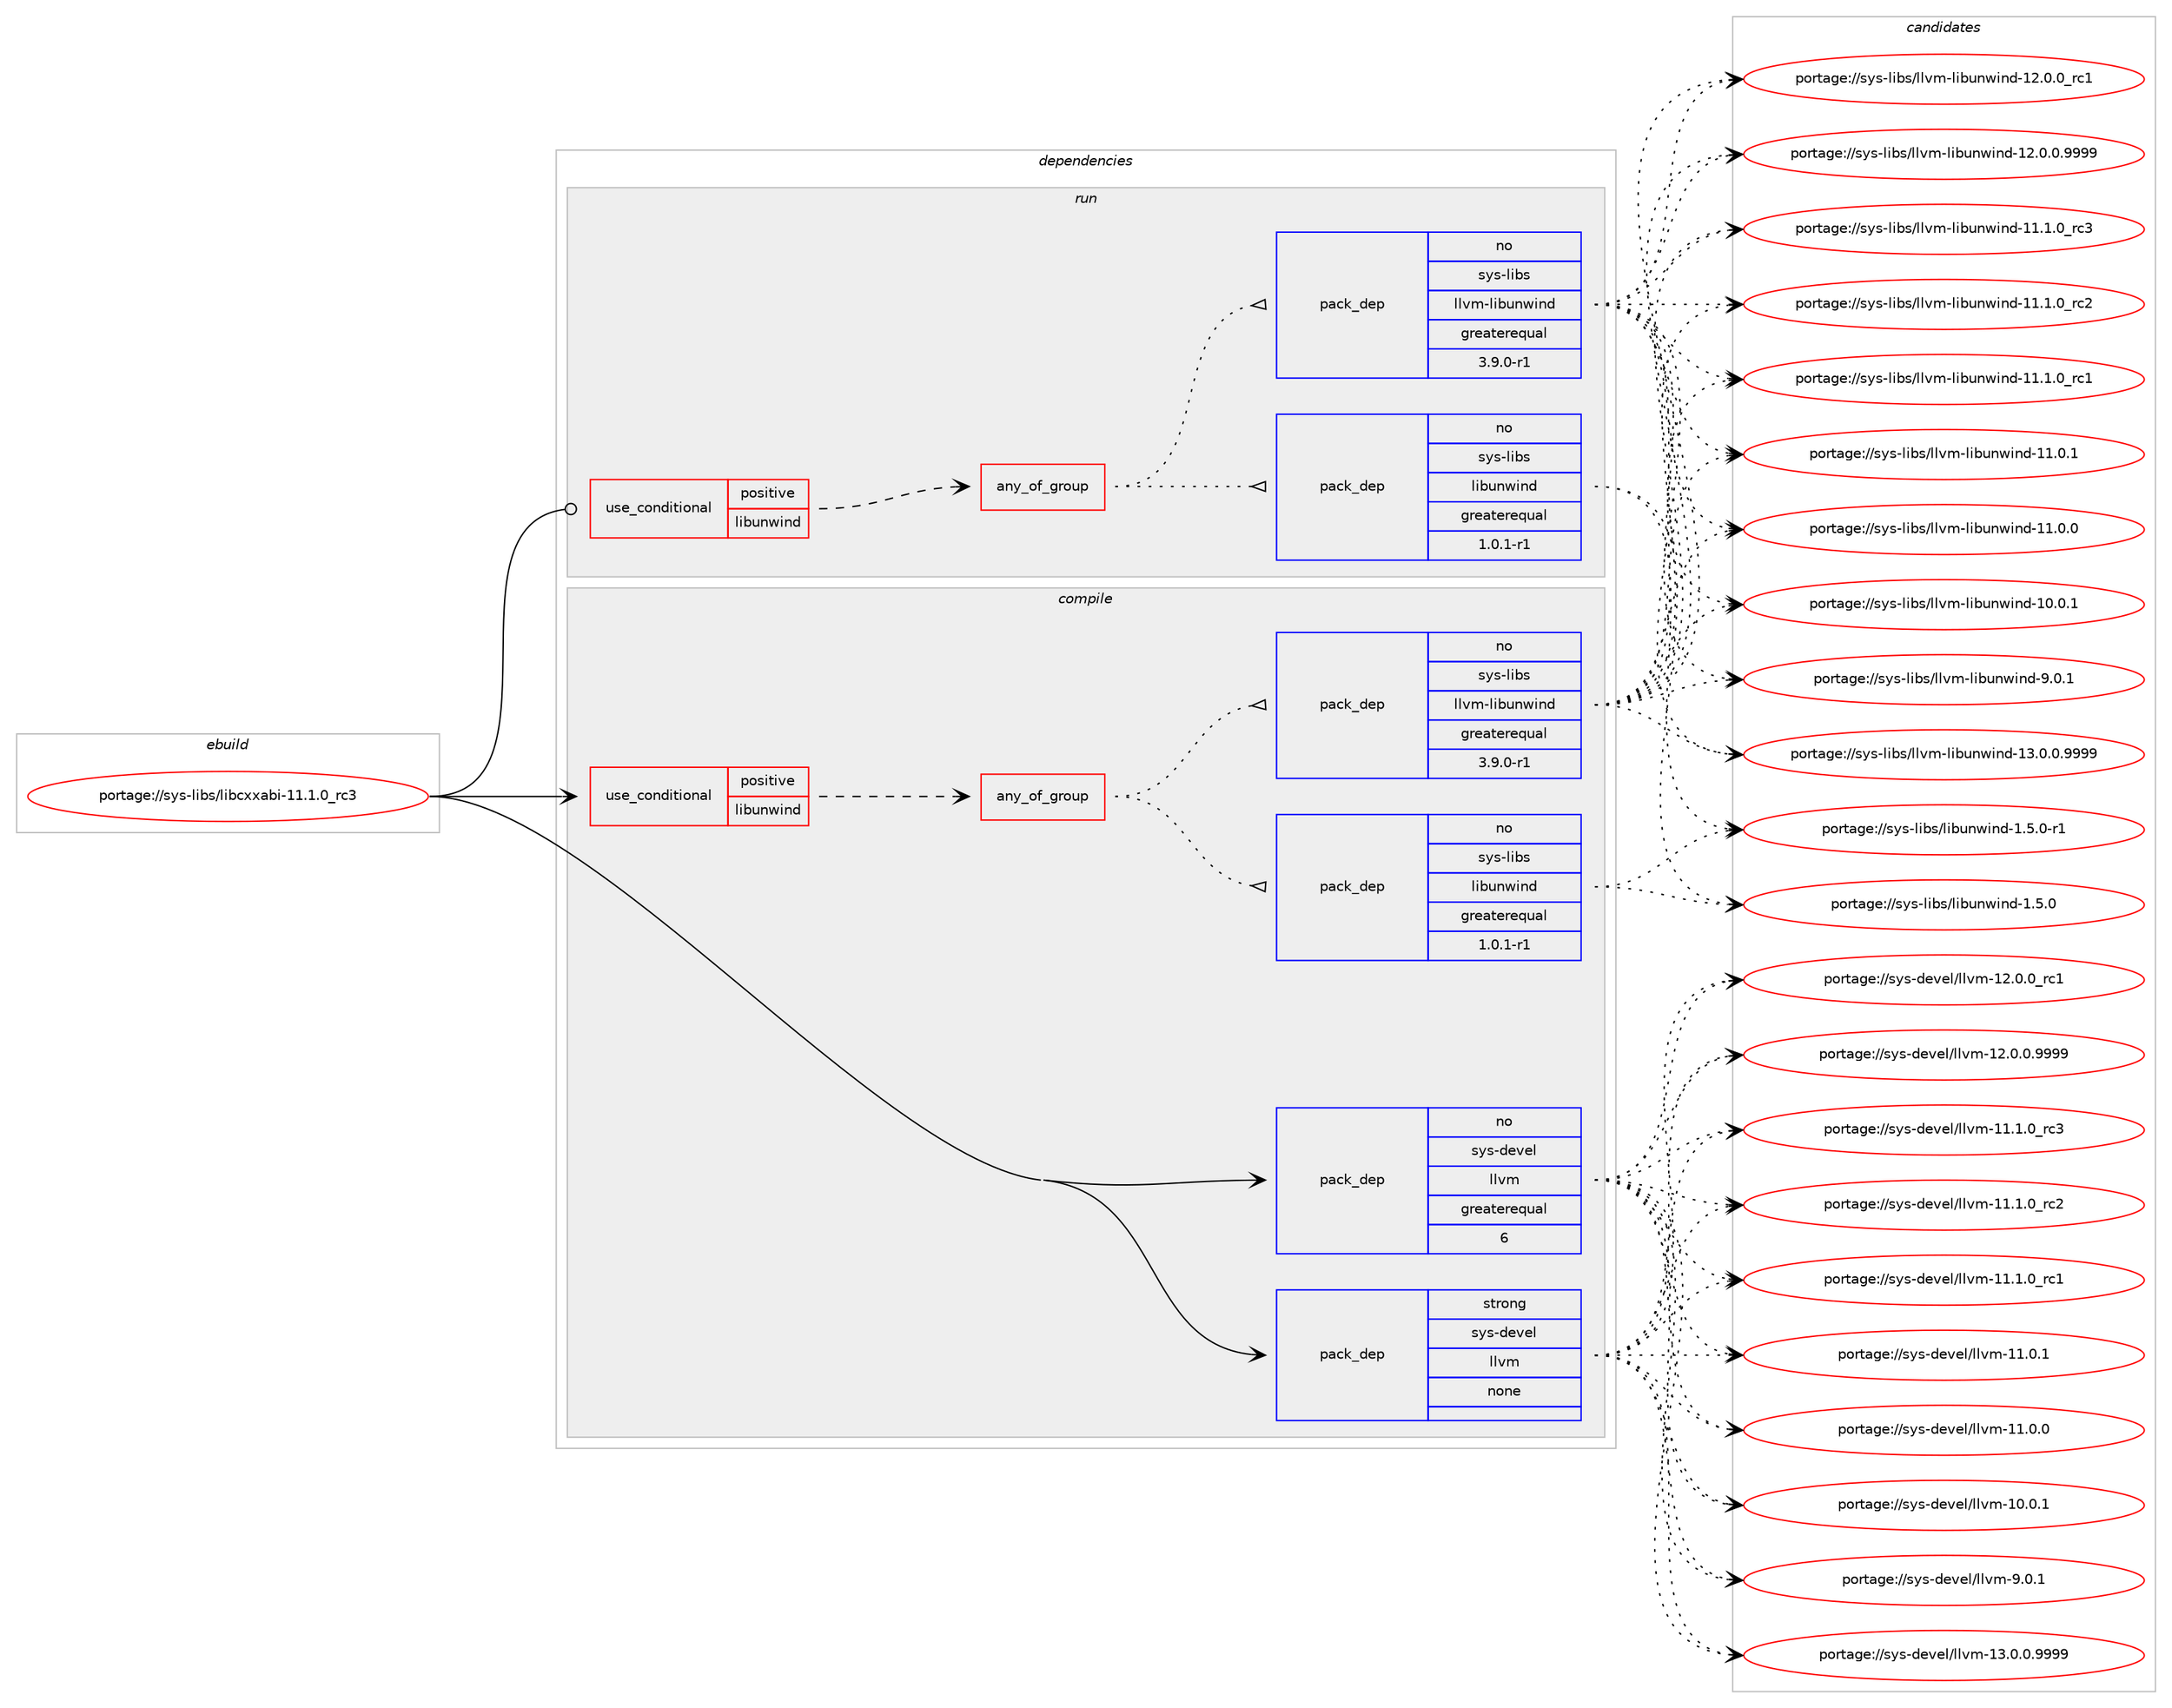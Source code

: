 digraph prolog {

# *************
# Graph options
# *************

newrank=true;
concentrate=true;
compound=true;
graph [rankdir=LR,fontname=Helvetica,fontsize=10,ranksep=1.5];#, ranksep=2.5, nodesep=0.2];
edge  [arrowhead=vee];
node  [fontname=Helvetica,fontsize=10];

# **********
# The ebuild
# **********

subgraph cluster_leftcol {
color=gray;
rank=same;
label=<<i>ebuild</i>>;
id [label="portage://sys-libs/libcxxabi-11.1.0_rc3", color=red, width=4, href="../sys-libs/libcxxabi-11.1.0_rc3.svg"];
}

# ****************
# The dependencies
# ****************

subgraph cluster_midcol {
color=gray;
label=<<i>dependencies</i>>;
subgraph cluster_compile {
fillcolor="#eeeeee";
style=filled;
label=<<i>compile</i>>;
subgraph cond651 {
dependency3449 [label=<<TABLE BORDER="0" CELLBORDER="1" CELLSPACING="0" CELLPADDING="4"><TR><TD ROWSPAN="3" CELLPADDING="10">use_conditional</TD></TR><TR><TD>positive</TD></TR><TR><TD>libunwind</TD></TR></TABLE>>, shape=none, color=red];
subgraph any54 {
dependency3450 [label=<<TABLE BORDER="0" CELLBORDER="1" CELLSPACING="0" CELLPADDING="4"><TR><TD CELLPADDING="10">any_of_group</TD></TR></TABLE>>, shape=none, color=red];subgraph pack2735 {
dependency3451 [label=<<TABLE BORDER="0" CELLBORDER="1" CELLSPACING="0" CELLPADDING="4" WIDTH="220"><TR><TD ROWSPAN="6" CELLPADDING="30">pack_dep</TD></TR><TR><TD WIDTH="110">no</TD></TR><TR><TD>sys-libs</TD></TR><TR><TD>libunwind</TD></TR><TR><TD>greaterequal</TD></TR><TR><TD>1.0.1-r1</TD></TR></TABLE>>, shape=none, color=blue];
}
dependency3450:e -> dependency3451:w [weight=20,style="dotted",arrowhead="oinv"];
subgraph pack2736 {
dependency3452 [label=<<TABLE BORDER="0" CELLBORDER="1" CELLSPACING="0" CELLPADDING="4" WIDTH="220"><TR><TD ROWSPAN="6" CELLPADDING="30">pack_dep</TD></TR><TR><TD WIDTH="110">no</TD></TR><TR><TD>sys-libs</TD></TR><TR><TD>llvm-libunwind</TD></TR><TR><TD>greaterequal</TD></TR><TR><TD>3.9.0-r1</TD></TR></TABLE>>, shape=none, color=blue];
}
dependency3450:e -> dependency3452:w [weight=20,style="dotted",arrowhead="oinv"];
}
dependency3449:e -> dependency3450:w [weight=20,style="dashed",arrowhead="vee"];
}
id:e -> dependency3449:w [weight=20,style="solid",arrowhead="vee"];
subgraph pack2737 {
dependency3453 [label=<<TABLE BORDER="0" CELLBORDER="1" CELLSPACING="0" CELLPADDING="4" WIDTH="220"><TR><TD ROWSPAN="6" CELLPADDING="30">pack_dep</TD></TR><TR><TD WIDTH="110">no</TD></TR><TR><TD>sys-devel</TD></TR><TR><TD>llvm</TD></TR><TR><TD>greaterequal</TD></TR><TR><TD>6</TD></TR></TABLE>>, shape=none, color=blue];
}
id:e -> dependency3453:w [weight=20,style="solid",arrowhead="vee"];
subgraph pack2738 {
dependency3454 [label=<<TABLE BORDER="0" CELLBORDER="1" CELLSPACING="0" CELLPADDING="4" WIDTH="220"><TR><TD ROWSPAN="6" CELLPADDING="30">pack_dep</TD></TR><TR><TD WIDTH="110">strong</TD></TR><TR><TD>sys-devel</TD></TR><TR><TD>llvm</TD></TR><TR><TD>none</TD></TR><TR><TD></TD></TR></TABLE>>, shape=none, color=blue];
}
id:e -> dependency3454:w [weight=20,style="solid",arrowhead="vee"];
}
subgraph cluster_compileandrun {
fillcolor="#eeeeee";
style=filled;
label=<<i>compile and run</i>>;
}
subgraph cluster_run {
fillcolor="#eeeeee";
style=filled;
label=<<i>run</i>>;
subgraph cond652 {
dependency3455 [label=<<TABLE BORDER="0" CELLBORDER="1" CELLSPACING="0" CELLPADDING="4"><TR><TD ROWSPAN="3" CELLPADDING="10">use_conditional</TD></TR><TR><TD>positive</TD></TR><TR><TD>libunwind</TD></TR></TABLE>>, shape=none, color=red];
subgraph any55 {
dependency3456 [label=<<TABLE BORDER="0" CELLBORDER="1" CELLSPACING="0" CELLPADDING="4"><TR><TD CELLPADDING="10">any_of_group</TD></TR></TABLE>>, shape=none, color=red];subgraph pack2739 {
dependency3457 [label=<<TABLE BORDER="0" CELLBORDER="1" CELLSPACING="0" CELLPADDING="4" WIDTH="220"><TR><TD ROWSPAN="6" CELLPADDING="30">pack_dep</TD></TR><TR><TD WIDTH="110">no</TD></TR><TR><TD>sys-libs</TD></TR><TR><TD>libunwind</TD></TR><TR><TD>greaterequal</TD></TR><TR><TD>1.0.1-r1</TD></TR></TABLE>>, shape=none, color=blue];
}
dependency3456:e -> dependency3457:w [weight=20,style="dotted",arrowhead="oinv"];
subgraph pack2740 {
dependency3458 [label=<<TABLE BORDER="0" CELLBORDER="1" CELLSPACING="0" CELLPADDING="4" WIDTH="220"><TR><TD ROWSPAN="6" CELLPADDING="30">pack_dep</TD></TR><TR><TD WIDTH="110">no</TD></TR><TR><TD>sys-libs</TD></TR><TR><TD>llvm-libunwind</TD></TR><TR><TD>greaterequal</TD></TR><TR><TD>3.9.0-r1</TD></TR></TABLE>>, shape=none, color=blue];
}
dependency3456:e -> dependency3458:w [weight=20,style="dotted",arrowhead="oinv"];
}
dependency3455:e -> dependency3456:w [weight=20,style="dashed",arrowhead="vee"];
}
id:e -> dependency3455:w [weight=20,style="solid",arrowhead="odot"];
}
}

# **************
# The candidates
# **************

subgraph cluster_choices {
rank=same;
color=gray;
label=<<i>candidates</i>>;

subgraph choice2735 {
color=black;
nodesep=1;
choice115121115451081059811547108105981171101191051101004549465346484511449 [label="portage://sys-libs/libunwind-1.5.0-r1", color=red, width=4,href="../sys-libs/libunwind-1.5.0-r1.svg"];
choice11512111545108105981154710810598117110119105110100454946534648 [label="portage://sys-libs/libunwind-1.5.0", color=red, width=4,href="../sys-libs/libunwind-1.5.0.svg"];
dependency3451:e -> choice115121115451081059811547108105981171101191051101004549465346484511449:w [style=dotted,weight="100"];
dependency3451:e -> choice11512111545108105981154710810598117110119105110100454946534648:w [style=dotted,weight="100"];
}
subgraph choice2736 {
color=black;
nodesep=1;
choice1151211154510810598115471081081181094510810598117110119105110100455746484649 [label="portage://sys-libs/llvm-libunwind-9.0.1", color=red, width=4,href="../sys-libs/llvm-libunwind-9.0.1.svg"];
choice1151211154510810598115471081081181094510810598117110119105110100454951464846484657575757 [label="portage://sys-libs/llvm-libunwind-13.0.0.9999", color=red, width=4,href="../sys-libs/llvm-libunwind-13.0.0.9999.svg"];
choice115121115451081059811547108108118109451081059811711011910511010045495046484648951149949 [label="portage://sys-libs/llvm-libunwind-12.0.0_rc1", color=red, width=4,href="../sys-libs/llvm-libunwind-12.0.0_rc1.svg"];
choice1151211154510810598115471081081181094510810598117110119105110100454950464846484657575757 [label="portage://sys-libs/llvm-libunwind-12.0.0.9999", color=red, width=4,href="../sys-libs/llvm-libunwind-12.0.0.9999.svg"];
choice115121115451081059811547108108118109451081059811711011910511010045494946494648951149951 [label="portage://sys-libs/llvm-libunwind-11.1.0_rc3", color=red, width=4,href="../sys-libs/llvm-libunwind-11.1.0_rc3.svg"];
choice115121115451081059811547108108118109451081059811711011910511010045494946494648951149950 [label="portage://sys-libs/llvm-libunwind-11.1.0_rc2", color=red, width=4,href="../sys-libs/llvm-libunwind-11.1.0_rc2.svg"];
choice115121115451081059811547108108118109451081059811711011910511010045494946494648951149949 [label="portage://sys-libs/llvm-libunwind-11.1.0_rc1", color=red, width=4,href="../sys-libs/llvm-libunwind-11.1.0_rc1.svg"];
choice115121115451081059811547108108118109451081059811711011910511010045494946484649 [label="portage://sys-libs/llvm-libunwind-11.0.1", color=red, width=4,href="../sys-libs/llvm-libunwind-11.0.1.svg"];
choice115121115451081059811547108108118109451081059811711011910511010045494946484648 [label="portage://sys-libs/llvm-libunwind-11.0.0", color=red, width=4,href="../sys-libs/llvm-libunwind-11.0.0.svg"];
choice115121115451081059811547108108118109451081059811711011910511010045494846484649 [label="portage://sys-libs/llvm-libunwind-10.0.1", color=red, width=4,href="../sys-libs/llvm-libunwind-10.0.1.svg"];
dependency3452:e -> choice1151211154510810598115471081081181094510810598117110119105110100455746484649:w [style=dotted,weight="100"];
dependency3452:e -> choice1151211154510810598115471081081181094510810598117110119105110100454951464846484657575757:w [style=dotted,weight="100"];
dependency3452:e -> choice115121115451081059811547108108118109451081059811711011910511010045495046484648951149949:w [style=dotted,weight="100"];
dependency3452:e -> choice1151211154510810598115471081081181094510810598117110119105110100454950464846484657575757:w [style=dotted,weight="100"];
dependency3452:e -> choice115121115451081059811547108108118109451081059811711011910511010045494946494648951149951:w [style=dotted,weight="100"];
dependency3452:e -> choice115121115451081059811547108108118109451081059811711011910511010045494946494648951149950:w [style=dotted,weight="100"];
dependency3452:e -> choice115121115451081059811547108108118109451081059811711011910511010045494946494648951149949:w [style=dotted,weight="100"];
dependency3452:e -> choice115121115451081059811547108108118109451081059811711011910511010045494946484649:w [style=dotted,weight="100"];
dependency3452:e -> choice115121115451081059811547108108118109451081059811711011910511010045494946484648:w [style=dotted,weight="100"];
dependency3452:e -> choice115121115451081059811547108108118109451081059811711011910511010045494846484649:w [style=dotted,weight="100"];
}
subgraph choice2737 {
color=black;
nodesep=1;
choice1151211154510010111810110847108108118109455746484649 [label="portage://sys-devel/llvm-9.0.1", color=red, width=4,href="../sys-devel/llvm-9.0.1.svg"];
choice1151211154510010111810110847108108118109454951464846484657575757 [label="portage://sys-devel/llvm-13.0.0.9999", color=red, width=4,href="../sys-devel/llvm-13.0.0.9999.svg"];
choice115121115451001011181011084710810811810945495046484648951149949 [label="portage://sys-devel/llvm-12.0.0_rc1", color=red, width=4,href="../sys-devel/llvm-12.0.0_rc1.svg"];
choice1151211154510010111810110847108108118109454950464846484657575757 [label="portage://sys-devel/llvm-12.0.0.9999", color=red, width=4,href="../sys-devel/llvm-12.0.0.9999.svg"];
choice115121115451001011181011084710810811810945494946494648951149951 [label="portage://sys-devel/llvm-11.1.0_rc3", color=red, width=4,href="../sys-devel/llvm-11.1.0_rc3.svg"];
choice115121115451001011181011084710810811810945494946494648951149950 [label="portage://sys-devel/llvm-11.1.0_rc2", color=red, width=4,href="../sys-devel/llvm-11.1.0_rc2.svg"];
choice115121115451001011181011084710810811810945494946494648951149949 [label="portage://sys-devel/llvm-11.1.0_rc1", color=red, width=4,href="../sys-devel/llvm-11.1.0_rc1.svg"];
choice115121115451001011181011084710810811810945494946484649 [label="portage://sys-devel/llvm-11.0.1", color=red, width=4,href="../sys-devel/llvm-11.0.1.svg"];
choice115121115451001011181011084710810811810945494946484648 [label="portage://sys-devel/llvm-11.0.0", color=red, width=4,href="../sys-devel/llvm-11.0.0.svg"];
choice115121115451001011181011084710810811810945494846484649 [label="portage://sys-devel/llvm-10.0.1", color=red, width=4,href="../sys-devel/llvm-10.0.1.svg"];
dependency3453:e -> choice1151211154510010111810110847108108118109455746484649:w [style=dotted,weight="100"];
dependency3453:e -> choice1151211154510010111810110847108108118109454951464846484657575757:w [style=dotted,weight="100"];
dependency3453:e -> choice115121115451001011181011084710810811810945495046484648951149949:w [style=dotted,weight="100"];
dependency3453:e -> choice1151211154510010111810110847108108118109454950464846484657575757:w [style=dotted,weight="100"];
dependency3453:e -> choice115121115451001011181011084710810811810945494946494648951149951:w [style=dotted,weight="100"];
dependency3453:e -> choice115121115451001011181011084710810811810945494946494648951149950:w [style=dotted,weight="100"];
dependency3453:e -> choice115121115451001011181011084710810811810945494946494648951149949:w [style=dotted,weight="100"];
dependency3453:e -> choice115121115451001011181011084710810811810945494946484649:w [style=dotted,weight="100"];
dependency3453:e -> choice115121115451001011181011084710810811810945494946484648:w [style=dotted,weight="100"];
dependency3453:e -> choice115121115451001011181011084710810811810945494846484649:w [style=dotted,weight="100"];
}
subgraph choice2738 {
color=black;
nodesep=1;
choice1151211154510010111810110847108108118109455746484649 [label="portage://sys-devel/llvm-9.0.1", color=red, width=4,href="../sys-devel/llvm-9.0.1.svg"];
choice1151211154510010111810110847108108118109454951464846484657575757 [label="portage://sys-devel/llvm-13.0.0.9999", color=red, width=4,href="../sys-devel/llvm-13.0.0.9999.svg"];
choice115121115451001011181011084710810811810945495046484648951149949 [label="portage://sys-devel/llvm-12.0.0_rc1", color=red, width=4,href="../sys-devel/llvm-12.0.0_rc1.svg"];
choice1151211154510010111810110847108108118109454950464846484657575757 [label="portage://sys-devel/llvm-12.0.0.9999", color=red, width=4,href="../sys-devel/llvm-12.0.0.9999.svg"];
choice115121115451001011181011084710810811810945494946494648951149951 [label="portage://sys-devel/llvm-11.1.0_rc3", color=red, width=4,href="../sys-devel/llvm-11.1.0_rc3.svg"];
choice115121115451001011181011084710810811810945494946494648951149950 [label="portage://sys-devel/llvm-11.1.0_rc2", color=red, width=4,href="../sys-devel/llvm-11.1.0_rc2.svg"];
choice115121115451001011181011084710810811810945494946494648951149949 [label="portage://sys-devel/llvm-11.1.0_rc1", color=red, width=4,href="../sys-devel/llvm-11.1.0_rc1.svg"];
choice115121115451001011181011084710810811810945494946484649 [label="portage://sys-devel/llvm-11.0.1", color=red, width=4,href="../sys-devel/llvm-11.0.1.svg"];
choice115121115451001011181011084710810811810945494946484648 [label="portage://sys-devel/llvm-11.0.0", color=red, width=4,href="../sys-devel/llvm-11.0.0.svg"];
choice115121115451001011181011084710810811810945494846484649 [label="portage://sys-devel/llvm-10.0.1", color=red, width=4,href="../sys-devel/llvm-10.0.1.svg"];
dependency3454:e -> choice1151211154510010111810110847108108118109455746484649:w [style=dotted,weight="100"];
dependency3454:e -> choice1151211154510010111810110847108108118109454951464846484657575757:w [style=dotted,weight="100"];
dependency3454:e -> choice115121115451001011181011084710810811810945495046484648951149949:w [style=dotted,weight="100"];
dependency3454:e -> choice1151211154510010111810110847108108118109454950464846484657575757:w [style=dotted,weight="100"];
dependency3454:e -> choice115121115451001011181011084710810811810945494946494648951149951:w [style=dotted,weight="100"];
dependency3454:e -> choice115121115451001011181011084710810811810945494946494648951149950:w [style=dotted,weight="100"];
dependency3454:e -> choice115121115451001011181011084710810811810945494946494648951149949:w [style=dotted,weight="100"];
dependency3454:e -> choice115121115451001011181011084710810811810945494946484649:w [style=dotted,weight="100"];
dependency3454:e -> choice115121115451001011181011084710810811810945494946484648:w [style=dotted,weight="100"];
dependency3454:e -> choice115121115451001011181011084710810811810945494846484649:w [style=dotted,weight="100"];
}
subgraph choice2739 {
color=black;
nodesep=1;
choice115121115451081059811547108105981171101191051101004549465346484511449 [label="portage://sys-libs/libunwind-1.5.0-r1", color=red, width=4,href="../sys-libs/libunwind-1.5.0-r1.svg"];
choice11512111545108105981154710810598117110119105110100454946534648 [label="portage://sys-libs/libunwind-1.5.0", color=red, width=4,href="../sys-libs/libunwind-1.5.0.svg"];
dependency3457:e -> choice115121115451081059811547108105981171101191051101004549465346484511449:w [style=dotted,weight="100"];
dependency3457:e -> choice11512111545108105981154710810598117110119105110100454946534648:w [style=dotted,weight="100"];
}
subgraph choice2740 {
color=black;
nodesep=1;
choice1151211154510810598115471081081181094510810598117110119105110100455746484649 [label="portage://sys-libs/llvm-libunwind-9.0.1", color=red, width=4,href="../sys-libs/llvm-libunwind-9.0.1.svg"];
choice1151211154510810598115471081081181094510810598117110119105110100454951464846484657575757 [label="portage://sys-libs/llvm-libunwind-13.0.0.9999", color=red, width=4,href="../sys-libs/llvm-libunwind-13.0.0.9999.svg"];
choice115121115451081059811547108108118109451081059811711011910511010045495046484648951149949 [label="portage://sys-libs/llvm-libunwind-12.0.0_rc1", color=red, width=4,href="../sys-libs/llvm-libunwind-12.0.0_rc1.svg"];
choice1151211154510810598115471081081181094510810598117110119105110100454950464846484657575757 [label="portage://sys-libs/llvm-libunwind-12.0.0.9999", color=red, width=4,href="../sys-libs/llvm-libunwind-12.0.0.9999.svg"];
choice115121115451081059811547108108118109451081059811711011910511010045494946494648951149951 [label="portage://sys-libs/llvm-libunwind-11.1.0_rc3", color=red, width=4,href="../sys-libs/llvm-libunwind-11.1.0_rc3.svg"];
choice115121115451081059811547108108118109451081059811711011910511010045494946494648951149950 [label="portage://sys-libs/llvm-libunwind-11.1.0_rc2", color=red, width=4,href="../sys-libs/llvm-libunwind-11.1.0_rc2.svg"];
choice115121115451081059811547108108118109451081059811711011910511010045494946494648951149949 [label="portage://sys-libs/llvm-libunwind-11.1.0_rc1", color=red, width=4,href="../sys-libs/llvm-libunwind-11.1.0_rc1.svg"];
choice115121115451081059811547108108118109451081059811711011910511010045494946484649 [label="portage://sys-libs/llvm-libunwind-11.0.1", color=red, width=4,href="../sys-libs/llvm-libunwind-11.0.1.svg"];
choice115121115451081059811547108108118109451081059811711011910511010045494946484648 [label="portage://sys-libs/llvm-libunwind-11.0.0", color=red, width=4,href="../sys-libs/llvm-libunwind-11.0.0.svg"];
choice115121115451081059811547108108118109451081059811711011910511010045494846484649 [label="portage://sys-libs/llvm-libunwind-10.0.1", color=red, width=4,href="../sys-libs/llvm-libunwind-10.0.1.svg"];
dependency3458:e -> choice1151211154510810598115471081081181094510810598117110119105110100455746484649:w [style=dotted,weight="100"];
dependency3458:e -> choice1151211154510810598115471081081181094510810598117110119105110100454951464846484657575757:w [style=dotted,weight="100"];
dependency3458:e -> choice115121115451081059811547108108118109451081059811711011910511010045495046484648951149949:w [style=dotted,weight="100"];
dependency3458:e -> choice1151211154510810598115471081081181094510810598117110119105110100454950464846484657575757:w [style=dotted,weight="100"];
dependency3458:e -> choice115121115451081059811547108108118109451081059811711011910511010045494946494648951149951:w [style=dotted,weight="100"];
dependency3458:e -> choice115121115451081059811547108108118109451081059811711011910511010045494946494648951149950:w [style=dotted,weight="100"];
dependency3458:e -> choice115121115451081059811547108108118109451081059811711011910511010045494946494648951149949:w [style=dotted,weight="100"];
dependency3458:e -> choice115121115451081059811547108108118109451081059811711011910511010045494946484649:w [style=dotted,weight="100"];
dependency3458:e -> choice115121115451081059811547108108118109451081059811711011910511010045494946484648:w [style=dotted,weight="100"];
dependency3458:e -> choice115121115451081059811547108108118109451081059811711011910511010045494846484649:w [style=dotted,weight="100"];
}
}

}

